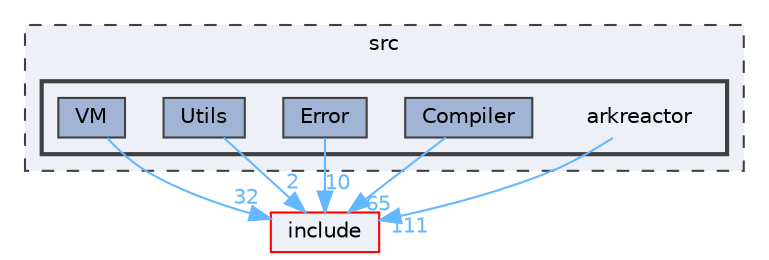 digraph "/Users/fola/Documents/ArkScript/Ark/src/arkreactor"
{
 // INTERACTIVE_SVG=YES
 // LATEX_PDF_SIZE
  bgcolor="transparent";
  edge [fontname=Helvetica,fontsize=10,labelfontname=Helvetica,labelfontsize=10];
  node [fontname=Helvetica,fontsize=10,shape=box,height=0.2,width=0.4];
  compound=true
  subgraph clusterdir_68267d1309a1af8e8297ef4c3efbcdba {
    graph [ bgcolor="#edf0f7", pencolor="grey25", label="src", fontname=Helvetica,fontsize=10 style="filled,dashed", URL="dir_68267d1309a1af8e8297ef4c3efbcdba.html",tooltip=""]
  subgraph clusterdir_e0d450b481c7e7e5abacff9799e54b3d {
    graph [ bgcolor="#edf0f7", pencolor="grey25", label="", fontname=Helvetica,fontsize=10 style="filled,bold", URL="dir_e0d450b481c7e7e5abacff9799e54b3d.html",tooltip=""]
    dir_e0d450b481c7e7e5abacff9799e54b3d [shape=plaintext, label="arkreactor"];
  dir_548d85becfdd8b4d1d64f6a452aea6ab [label="Compiler", fillcolor="#a2b4d6", color="grey25", style="filled", URL="dir_548d85becfdd8b4d1d64f6a452aea6ab.html",tooltip=""];
  dir_2769d7cadb8ef113627a6c93548ca271 [label="Error", fillcolor="#a2b4d6", color="grey25", style="filled", URL="dir_2769d7cadb8ef113627a6c93548ca271.html",tooltip=""];
  dir_213f95c67163bc2ccb8cf9c04894ce88 [label="Utils", fillcolor="#a2b4d6", color="grey25", style="filled", URL="dir_213f95c67163bc2ccb8cf9c04894ce88.html",tooltip=""];
  dir_9600556d5cc28570e4ccd195a3befa41 [label="VM", fillcolor="#a2b4d6", color="grey25", style="filled", URL="dir_9600556d5cc28570e4ccd195a3befa41.html",tooltip=""];
  }
  }
  dir_d44c64559bbebec7f509842c48db8b23 [label="include", fillcolor="#edf0f7", color="red", style="filled", URL="dir_d44c64559bbebec7f509842c48db8b23.html",tooltip=""];
  dir_e0d450b481c7e7e5abacff9799e54b3d->dir_d44c64559bbebec7f509842c48db8b23 [headlabel="111", labeldistance=1.5 headhref="dir_000002_000014.html" href="dir_000002_000014.html" color="steelblue1" fontcolor="steelblue1"];
  dir_548d85becfdd8b4d1d64f6a452aea6ab->dir_d44c64559bbebec7f509842c48db8b23 [headlabel="65", labeldistance=1.5 headhref="dir_000009_000014.html" href="dir_000009_000014.html" color="steelblue1" fontcolor="steelblue1"];
  dir_2769d7cadb8ef113627a6c93548ca271->dir_d44c64559bbebec7f509842c48db8b23 [headlabel="10", labeldistance=1.5 headhref="dir_000011_000014.html" href="dir_000011_000014.html" color="steelblue1" fontcolor="steelblue1"];
  dir_213f95c67163bc2ccb8cf9c04894ce88->dir_d44c64559bbebec7f509842c48db8b23 [headlabel="2", labeldistance=1.5 headhref="dir_000031_000014.html" href="dir_000031_000014.html" color="steelblue1" fontcolor="steelblue1"];
  dir_9600556d5cc28570e4ccd195a3befa41->dir_d44c64559bbebec7f509842c48db8b23 [headlabel="32", labeldistance=1.5 headhref="dir_000035_000014.html" href="dir_000035_000014.html" color="steelblue1" fontcolor="steelblue1"];
}
